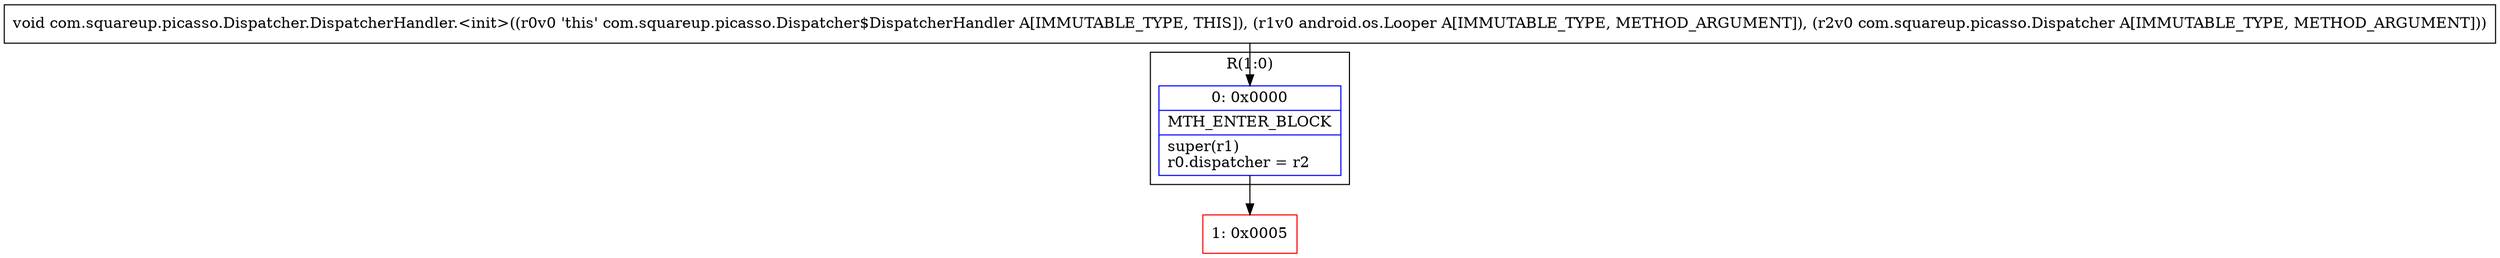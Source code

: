 digraph "CFG forcom.squareup.picasso.Dispatcher.DispatcherHandler.\<init\>(Landroid\/os\/Looper;Lcom\/squareup\/picasso\/Dispatcher;)V" {
subgraph cluster_Region_645794223 {
label = "R(1:0)";
node [shape=record,color=blue];
Node_0 [shape=record,label="{0\:\ 0x0000|MTH_ENTER_BLOCK\l|super(r1)\lr0.dispatcher = r2\l}"];
}
Node_1 [shape=record,color=red,label="{1\:\ 0x0005}"];
MethodNode[shape=record,label="{void com.squareup.picasso.Dispatcher.DispatcherHandler.\<init\>((r0v0 'this' com.squareup.picasso.Dispatcher$DispatcherHandler A[IMMUTABLE_TYPE, THIS]), (r1v0 android.os.Looper A[IMMUTABLE_TYPE, METHOD_ARGUMENT]), (r2v0 com.squareup.picasso.Dispatcher A[IMMUTABLE_TYPE, METHOD_ARGUMENT])) }"];
MethodNode -> Node_0;
Node_0 -> Node_1;
}

